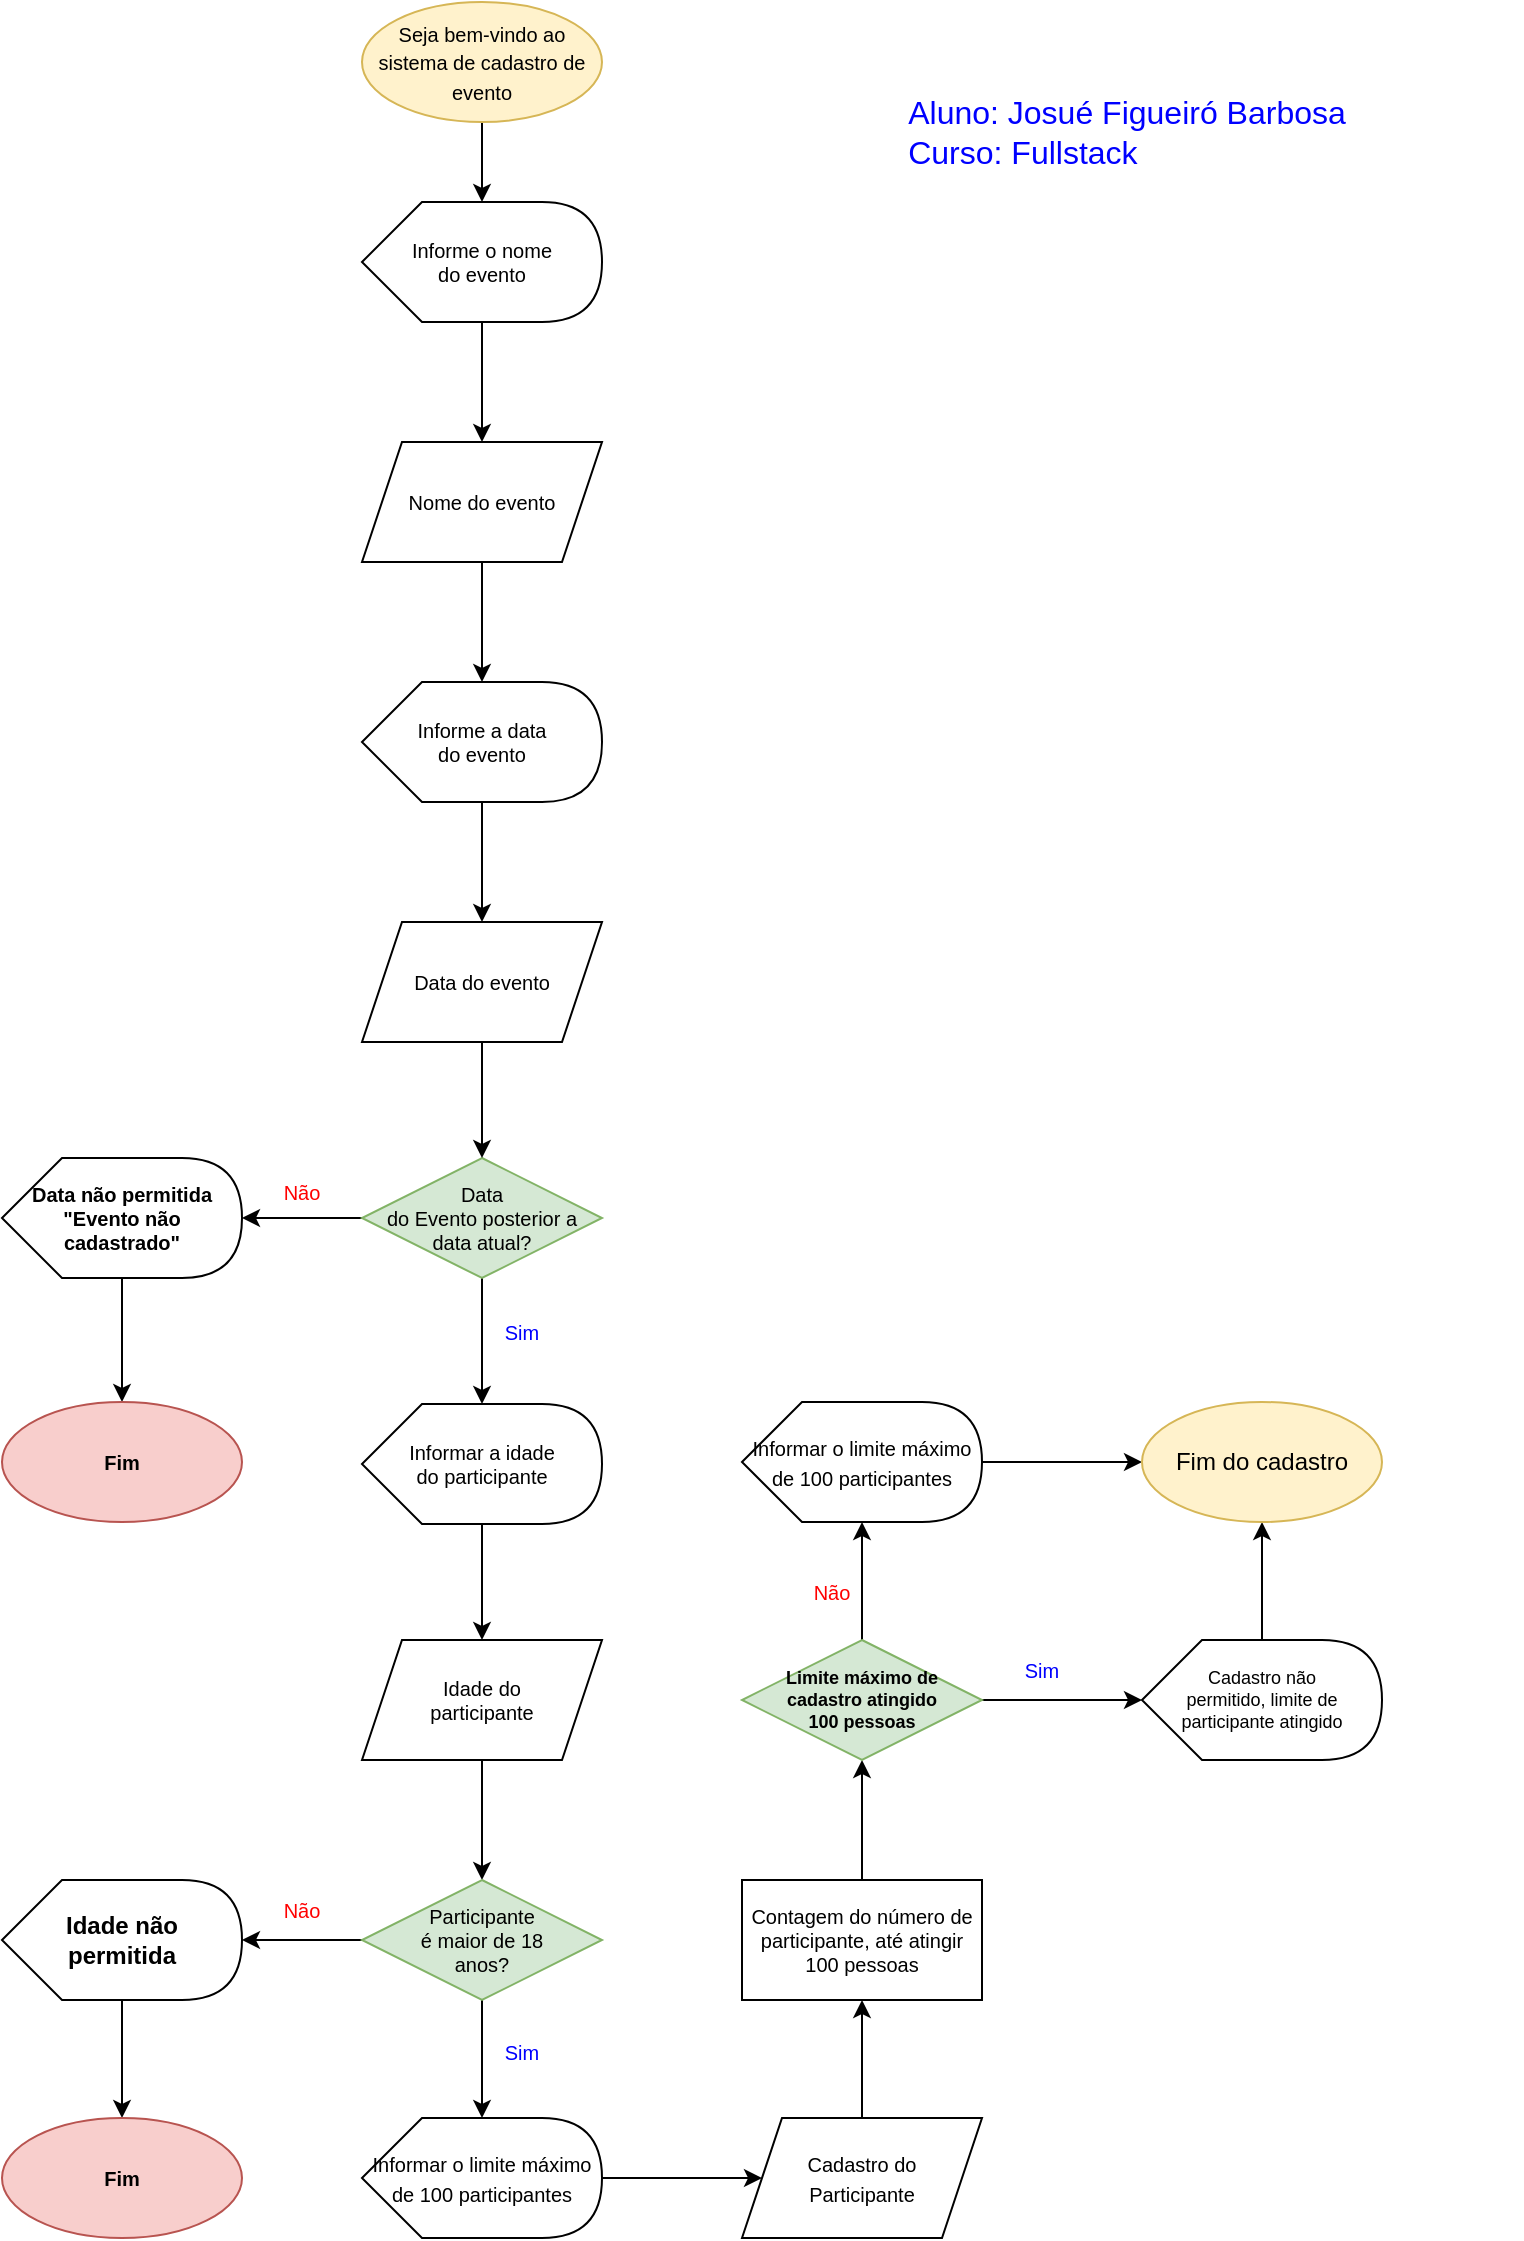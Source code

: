 <mxfile version="15.9.6" type="github">
  <diagram id="c-UCe-3wYkse3ktO9Hgi" name="Page-1">
    <mxGraphModel dx="868" dy="1581" grid="1" gridSize="10" guides="1" tooltips="1" connect="1" arrows="1" fold="1" page="1" pageScale="1" pageWidth="827" pageHeight="1169" math="0" shadow="0">
      <root>
        <mxCell id="0" />
        <mxCell id="1" parent="0" />
        <mxCell id="j1DzfyWoOEW-tvMOQWZR-35" value="" style="edgeStyle=orthogonalEdgeStyle;rounded=0;orthogonalLoop=1;jettySize=auto;html=1;fontSize=10;" parent="1" source="j1DzfyWoOEW-tvMOQWZR-5" target="j1DzfyWoOEW-tvMOQWZR-9" edge="1">
          <mxGeometry relative="1" as="geometry" />
        </mxCell>
        <mxCell id="j1DzfyWoOEW-tvMOQWZR-5" value="&lt;div style=&quot;font-size: 10px&quot;&gt;&lt;font style=&quot;font-size: 10px&quot;&gt;Informe o nome &lt;br&gt;&lt;/font&gt;&lt;/div&gt;&lt;div style=&quot;font-size: 10px&quot;&gt;&lt;font style=&quot;font-size: 10px&quot;&gt;do evento&lt;/font&gt;&lt;/div&gt;" style="shape=display;whiteSpace=wrap;html=1;" parent="1" vertex="1">
          <mxGeometry x="220" y="-1060" width="120" height="60" as="geometry" />
        </mxCell>
        <mxCell id="j1DzfyWoOEW-tvMOQWZR-45" value="" style="edgeStyle=orthogonalEdgeStyle;rounded=0;orthogonalLoop=1;jettySize=auto;html=1;fontSize=10;" parent="1" source="j1DzfyWoOEW-tvMOQWZR-7" target="j1DzfyWoOEW-tvMOQWZR-5" edge="1">
          <mxGeometry relative="1" as="geometry" />
        </mxCell>
        <mxCell id="j1DzfyWoOEW-tvMOQWZR-7" value="&lt;font style=&quot;font-size: 10px&quot;&gt;Seja bem-vindo ao sistema de cadastro de evento&lt;/font&gt;" style="ellipse;whiteSpace=wrap;html=1;fillColor=#fff2cc;strokeColor=#d6b656;" parent="1" vertex="1">
          <mxGeometry x="220" y="-1160" width="120" height="60" as="geometry" />
        </mxCell>
        <mxCell id="j1DzfyWoOEW-tvMOQWZR-36" value="" style="edgeStyle=orthogonalEdgeStyle;rounded=0;orthogonalLoop=1;jettySize=auto;html=1;fontSize=10;" parent="1" source="j1DzfyWoOEW-tvMOQWZR-9" target="j1DzfyWoOEW-tvMOQWZR-11" edge="1">
          <mxGeometry relative="1" as="geometry" />
        </mxCell>
        <mxCell id="j1DzfyWoOEW-tvMOQWZR-9" value="&lt;font style=&quot;font-size: 10px&quot;&gt;Nome do evento&lt;/font&gt;" style="shape=parallelogram;perimeter=parallelogramPerimeter;whiteSpace=wrap;html=1;fixedSize=1;" parent="1" vertex="1">
          <mxGeometry x="220" y="-940" width="120" height="60" as="geometry" />
        </mxCell>
        <mxCell id="j1DzfyWoOEW-tvMOQWZR-34" value="" style="edgeStyle=orthogonalEdgeStyle;rounded=0;orthogonalLoop=1;jettySize=auto;html=1;fontSize=10;" parent="1" source="j1DzfyWoOEW-tvMOQWZR-10" target="j1DzfyWoOEW-tvMOQWZR-30" edge="1">
          <mxGeometry relative="1" as="geometry" />
        </mxCell>
        <mxCell id="j1DzfyWoOEW-tvMOQWZR-39" value="" style="edgeStyle=orthogonalEdgeStyle;rounded=0;orthogonalLoop=1;jettySize=auto;html=1;fontSize=10;" parent="1" source="j1DzfyWoOEW-tvMOQWZR-10" target="j1DzfyWoOEW-tvMOQWZR-13" edge="1">
          <mxGeometry relative="1" as="geometry" />
        </mxCell>
        <mxCell id="j1DzfyWoOEW-tvMOQWZR-10" value="&lt;div style=&quot;font-size: 10px&quot;&gt;&lt;font style=&quot;font-size: 10px&quot;&gt;Data&lt;/font&gt;&lt;/div&gt;&lt;div style=&quot;font-size: 10px&quot;&gt;&lt;font style=&quot;font-size: 10px&quot;&gt; do Evento posterior a &lt;br&gt;&lt;/font&gt;&lt;/div&gt;&lt;div style=&quot;font-size: 10px&quot;&gt;&lt;font style=&quot;font-size: 10px&quot;&gt;data atual?&lt;br&gt;&lt;/font&gt;&lt;/div&gt;" style="rhombus;whiteSpace=wrap;html=1;fillColor=#d5e8d4;strokeColor=#82b366;" parent="1" vertex="1">
          <mxGeometry x="220" y="-582" width="120" height="60" as="geometry" />
        </mxCell>
        <mxCell id="j1DzfyWoOEW-tvMOQWZR-37" value="" style="edgeStyle=orthogonalEdgeStyle;rounded=0;orthogonalLoop=1;jettySize=auto;html=1;fontSize=10;" parent="1" source="j1DzfyWoOEW-tvMOQWZR-11" target="j1DzfyWoOEW-tvMOQWZR-12" edge="1">
          <mxGeometry relative="1" as="geometry" />
        </mxCell>
        <mxCell id="j1DzfyWoOEW-tvMOQWZR-11" value="&lt;div style=&quot;font-size: 10px&quot;&gt;&lt;font style=&quot;font-size: 10px&quot;&gt;Informe a data &lt;br&gt;&lt;/font&gt;&lt;/div&gt;&lt;div style=&quot;font-size: 10px&quot;&gt;&lt;font style=&quot;font-size: 10px&quot;&gt;do evento&lt;/font&gt;&lt;/div&gt;" style="shape=display;whiteSpace=wrap;html=1;" parent="1" vertex="1">
          <mxGeometry x="220" y="-820" width="120" height="60" as="geometry" />
        </mxCell>
        <mxCell id="j1DzfyWoOEW-tvMOQWZR-38" value="" style="edgeStyle=orthogonalEdgeStyle;rounded=0;orthogonalLoop=1;jettySize=auto;html=1;fontSize=10;" parent="1" source="j1DzfyWoOEW-tvMOQWZR-12" target="j1DzfyWoOEW-tvMOQWZR-10" edge="1">
          <mxGeometry relative="1" as="geometry" />
        </mxCell>
        <mxCell id="j1DzfyWoOEW-tvMOQWZR-12" value="&lt;font style=&quot;font-size: 10px&quot;&gt;Data do evento&lt;/font&gt;" style="shape=parallelogram;perimeter=parallelogramPerimeter;whiteSpace=wrap;html=1;fixedSize=1;" parent="1" vertex="1">
          <mxGeometry x="220" y="-700" width="120" height="60" as="geometry" />
        </mxCell>
        <mxCell id="j1DzfyWoOEW-tvMOQWZR-40" value="" style="edgeStyle=orthogonalEdgeStyle;rounded=0;orthogonalLoop=1;jettySize=auto;html=1;fontSize=10;" parent="1" source="j1DzfyWoOEW-tvMOQWZR-13" target="j1DzfyWoOEW-tvMOQWZR-14" edge="1">
          <mxGeometry relative="1" as="geometry" />
        </mxCell>
        <mxCell id="j1DzfyWoOEW-tvMOQWZR-13" value="&lt;div style=&quot;font-size: 10px&quot;&gt;&lt;font style=&quot;font-size: 10px&quot;&gt;Informar a idade &lt;br&gt;&lt;/font&gt;&lt;/div&gt;&lt;div style=&quot;font-size: 10px&quot;&gt;&lt;font style=&quot;font-size: 10px&quot;&gt;do participante&lt;/font&gt;&lt;/div&gt;" style="shape=display;whiteSpace=wrap;html=1;" parent="1" vertex="1">
          <mxGeometry x="220" y="-459" width="120" height="60" as="geometry" />
        </mxCell>
        <mxCell id="j1DzfyWoOEW-tvMOQWZR-41" value="" style="edgeStyle=orthogonalEdgeStyle;rounded=0;orthogonalLoop=1;jettySize=auto;html=1;fontSize=10;" parent="1" source="j1DzfyWoOEW-tvMOQWZR-14" target="j1DzfyWoOEW-tvMOQWZR-15" edge="1">
          <mxGeometry relative="1" as="geometry" />
        </mxCell>
        <mxCell id="j1DzfyWoOEW-tvMOQWZR-14" value="&lt;div style=&quot;font-size: 10px&quot;&gt;&lt;font style=&quot;font-size: 10px&quot;&gt;Idade do &lt;br&gt;&lt;/font&gt;&lt;/div&gt;&lt;div style=&quot;font-size: 10px&quot;&gt;&lt;font style=&quot;font-size: 10px&quot;&gt;participante&lt;/font&gt;&lt;/div&gt;" style="shape=parallelogram;perimeter=parallelogramPerimeter;whiteSpace=wrap;html=1;fixedSize=1;" parent="1" vertex="1">
          <mxGeometry x="220" y="-341" width="120" height="60" as="geometry" />
        </mxCell>
        <mxCell id="j1DzfyWoOEW-tvMOQWZR-42" value="" style="edgeStyle=orthogonalEdgeStyle;rounded=0;orthogonalLoop=1;jettySize=auto;html=1;fontSize=10;" parent="1" source="j1DzfyWoOEW-tvMOQWZR-15" target="j1DzfyWoOEW-tvMOQWZR-16" edge="1">
          <mxGeometry relative="1" as="geometry" />
        </mxCell>
        <mxCell id="j1DzfyWoOEW-tvMOQWZR-49" value="" style="edgeStyle=orthogonalEdgeStyle;rounded=0;orthogonalLoop=1;jettySize=auto;html=1;fontSize=10;" parent="1" source="j1DzfyWoOEW-tvMOQWZR-15" target="j1DzfyWoOEW-tvMOQWZR-47" edge="1">
          <mxGeometry relative="1" as="geometry" />
        </mxCell>
        <mxCell id="j1DzfyWoOEW-tvMOQWZR-15" value="&lt;div style=&quot;font-size: 10px&quot;&gt;&lt;font style=&quot;font-size: 10px&quot;&gt;Participante &lt;br&gt;&lt;/font&gt;&lt;/div&gt;&lt;div style=&quot;font-size: 10px&quot;&gt;&lt;font style=&quot;font-size: 10px&quot;&gt;é maior de 18 &lt;br&gt;&lt;/font&gt;&lt;/div&gt;&lt;div style=&quot;font-size: 10px&quot;&gt;&lt;font style=&quot;font-size: 10px&quot;&gt;anos?&lt;/font&gt;&lt;/div&gt;" style="rhombus;whiteSpace=wrap;html=1;fillColor=#d5e8d4;strokeColor=#82b366;" parent="1" vertex="1">
          <mxGeometry x="220" y="-221" width="120" height="60" as="geometry" />
        </mxCell>
        <mxCell id="j1DzfyWoOEW-tvMOQWZR-54" value="" style="edgeStyle=orthogonalEdgeStyle;rounded=0;orthogonalLoop=1;jettySize=auto;html=1;fontSize=10;" parent="1" source="j1DzfyWoOEW-tvMOQWZR-16" target="j1DzfyWoOEW-tvMOQWZR-53" edge="1">
          <mxGeometry relative="1" as="geometry" />
        </mxCell>
        <mxCell id="j1DzfyWoOEW-tvMOQWZR-16" value="&lt;font style=&quot;font-size: 10px&quot;&gt;Informar o limite máximo de 100 participantes&lt;/font&gt;" style="shape=display;whiteSpace=wrap;html=1;" parent="1" vertex="1">
          <mxGeometry x="220" y="-102" width="120" height="60" as="geometry" />
        </mxCell>
        <mxCell id="j1DzfyWoOEW-tvMOQWZR-63" value="" style="edgeStyle=orthogonalEdgeStyle;rounded=0;orthogonalLoop=1;jettySize=auto;html=1;fontSize=10;" parent="1" source="j1DzfyWoOEW-tvMOQWZR-18" target="j1DzfyWoOEW-tvMOQWZR-60" edge="1">
          <mxGeometry relative="1" as="geometry" />
        </mxCell>
        <mxCell id="j1DzfyWoOEW-tvMOQWZR-18" value="&lt;div style=&quot;font-size: 9px&quot; align=&quot;center&quot;&gt;&lt;font style=&quot;font-size: 9px&quot;&gt;Cadastro não &lt;br&gt;&lt;/font&gt;&lt;/div&gt;&lt;div style=&quot;font-size: 9px&quot; align=&quot;center&quot;&gt;&lt;font style=&quot;font-size: 9px&quot;&gt;permitido, limite de&lt;/font&gt;&lt;/div&gt;&lt;div style=&quot;font-size: 9px&quot; align=&quot;center&quot;&gt;&lt;font style=&quot;font-size: 9px&quot;&gt;participante atingido&lt;/font&gt;&lt;/div&gt;" style="shape=display;whiteSpace=wrap;html=1;align=center;" parent="1" vertex="1">
          <mxGeometry x="610" y="-341" width="120" height="60" as="geometry" />
        </mxCell>
        <mxCell id="j1DzfyWoOEW-tvMOQWZR-33" value="" style="edgeStyle=orthogonalEdgeStyle;rounded=0;orthogonalLoop=1;jettySize=auto;html=1;fontSize=10;" parent="1" source="j1DzfyWoOEW-tvMOQWZR-30" target="j1DzfyWoOEW-tvMOQWZR-32" edge="1">
          <mxGeometry relative="1" as="geometry" />
        </mxCell>
        <mxCell id="j1DzfyWoOEW-tvMOQWZR-30" value="&lt;div style=&quot;font-size: 10px&quot;&gt;&lt;b&gt;&lt;font style=&quot;font-size: 10px&quot;&gt;Data não permitida &lt;br&gt;&lt;/font&gt;&lt;/b&gt;&lt;/div&gt;&lt;div style=&quot;font-size: 10px&quot;&gt;&lt;b&gt;&lt;font style=&quot;font-size: 10px&quot;&gt;&quot;Evento não cadastrado&quot;&lt;br&gt;&lt;/font&gt;&lt;/b&gt;&lt;/div&gt;" style="shape=display;whiteSpace=wrap;html=1;" parent="1" vertex="1">
          <mxGeometry x="40" y="-582" width="120" height="60" as="geometry" />
        </mxCell>
        <mxCell id="j1DzfyWoOEW-tvMOQWZR-32" value="&lt;div style=&quot;font-size: 10px&quot;&gt;&lt;b&gt;&lt;font style=&quot;font-size: 10px&quot;&gt;Fim&lt;/font&gt;&lt;/b&gt;&lt;/div&gt;" style="ellipse;whiteSpace=wrap;html=1;fillColor=#f8cecc;strokeColor=#b85450;" parent="1" vertex="1">
          <mxGeometry x="40" y="-460" width="120" height="60" as="geometry" />
        </mxCell>
        <mxCell id="j1DzfyWoOEW-tvMOQWZR-43" value="&lt;font color=&quot;#FF0000&quot;&gt;Não&lt;/font&gt;" style="text;html=1;strokeColor=none;fillColor=none;align=center;verticalAlign=middle;whiteSpace=wrap;rounded=0;fontSize=10;" parent="1" vertex="1">
          <mxGeometry x="160" y="-580" width="60" height="30" as="geometry" />
        </mxCell>
        <mxCell id="j1DzfyWoOEW-tvMOQWZR-44" value="&lt;font color=&quot;#0000FF&quot;&gt;Sim&lt;/font&gt;" style="text;html=1;strokeColor=none;fillColor=none;align=center;verticalAlign=middle;whiteSpace=wrap;rounded=0;fontSize=10;" parent="1" vertex="1">
          <mxGeometry x="270" y="-510" width="60" height="30" as="geometry" />
        </mxCell>
        <mxCell id="j1DzfyWoOEW-tvMOQWZR-46" value="" style="edgeStyle=orthogonalEdgeStyle;rounded=0;orthogonalLoop=1;jettySize=auto;html=1;fontSize=10;" parent="1" source="j1DzfyWoOEW-tvMOQWZR-47" target="j1DzfyWoOEW-tvMOQWZR-48" edge="1">
          <mxGeometry relative="1" as="geometry" />
        </mxCell>
        <mxCell id="j1DzfyWoOEW-tvMOQWZR-47" value="&lt;div&gt;&lt;b&gt;Idade não&lt;/b&gt;&lt;/div&gt;&lt;div&gt;&lt;b&gt;permitida&lt;br&gt;&lt;/b&gt;&lt;/div&gt;" style="shape=display;whiteSpace=wrap;html=1;" parent="1" vertex="1">
          <mxGeometry x="40" y="-221" width="120" height="60" as="geometry" />
        </mxCell>
        <mxCell id="j1DzfyWoOEW-tvMOQWZR-48" value="&lt;div style=&quot;font-size: 10px&quot;&gt;&lt;b&gt;&lt;font style=&quot;font-size: 10px&quot;&gt;Fim&lt;/font&gt;&lt;/b&gt;&lt;/div&gt;" style="ellipse;whiteSpace=wrap;html=1;fillColor=#f8cecc;strokeColor=#b85450;" parent="1" vertex="1">
          <mxGeometry x="40" y="-102" width="120" height="60" as="geometry" />
        </mxCell>
        <mxCell id="j1DzfyWoOEW-tvMOQWZR-51" value="&lt;font color=&quot;#FF0000&quot;&gt;Não&lt;/font&gt;" style="text;html=1;strokeColor=none;fillColor=none;align=center;verticalAlign=middle;whiteSpace=wrap;rounded=0;fontSize=10;" parent="1" vertex="1">
          <mxGeometry x="160" y="-221" width="60" height="30" as="geometry" />
        </mxCell>
        <mxCell id="j1DzfyWoOEW-tvMOQWZR-52" value="&lt;font color=&quot;#0000FF&quot;&gt;Sim&lt;/font&gt;" style="text;html=1;strokeColor=none;fillColor=none;align=center;verticalAlign=middle;whiteSpace=wrap;rounded=0;fontSize=10;" parent="1" vertex="1">
          <mxGeometry x="270" y="-150" width="60" height="30" as="geometry" />
        </mxCell>
        <mxCell id="j1DzfyWoOEW-tvMOQWZR-56" value="" style="edgeStyle=orthogonalEdgeStyle;rounded=0;orthogonalLoop=1;jettySize=auto;html=1;fontSize=10;" parent="1" source="j1DzfyWoOEW-tvMOQWZR-53" target="j1DzfyWoOEW-tvMOQWZR-55" edge="1">
          <mxGeometry relative="1" as="geometry" />
        </mxCell>
        <mxCell id="j1DzfyWoOEW-tvMOQWZR-53" value="&lt;div&gt;&lt;font style=&quot;font-size: 10px&quot;&gt;Cadastro do &lt;br&gt;&lt;/font&gt;&lt;/div&gt;&lt;div&gt;&lt;font style=&quot;font-size: 10px&quot;&gt;Participante&lt;/font&gt;&lt;/div&gt;" style="shape=parallelogram;perimeter=parallelogramPerimeter;whiteSpace=wrap;html=1;fixedSize=1;" parent="1" vertex="1">
          <mxGeometry x="410" y="-102" width="120" height="60" as="geometry" />
        </mxCell>
        <mxCell id="j1DzfyWoOEW-tvMOQWZR-58" value="" style="edgeStyle=orthogonalEdgeStyle;rounded=0;orthogonalLoop=1;jettySize=auto;html=1;fontSize=10;" parent="1" source="j1DzfyWoOEW-tvMOQWZR-55" target="j1DzfyWoOEW-tvMOQWZR-57" edge="1">
          <mxGeometry relative="1" as="geometry" />
        </mxCell>
        <mxCell id="j1DzfyWoOEW-tvMOQWZR-55" value="Contagem do número de participante, até atingir 100 pessoas" style="rounded=0;whiteSpace=wrap;html=1;fontSize=10;" parent="1" vertex="1">
          <mxGeometry x="410" y="-221" width="120" height="60" as="geometry" />
        </mxCell>
        <mxCell id="j1DzfyWoOEW-tvMOQWZR-61" value="" style="edgeStyle=orthogonalEdgeStyle;rounded=0;orthogonalLoop=1;jettySize=auto;html=1;fontSize=10;" parent="1" source="j1DzfyWoOEW-tvMOQWZR-57" target="j1DzfyWoOEW-tvMOQWZR-59" edge="1">
          <mxGeometry relative="1" as="geometry" />
        </mxCell>
        <mxCell id="j1DzfyWoOEW-tvMOQWZR-62" value="" style="edgeStyle=orthogonalEdgeStyle;rounded=0;orthogonalLoop=1;jettySize=auto;html=1;fontSize=10;" parent="1" source="j1DzfyWoOEW-tvMOQWZR-57" target="j1DzfyWoOEW-tvMOQWZR-18" edge="1">
          <mxGeometry relative="1" as="geometry" />
        </mxCell>
        <mxCell id="j1DzfyWoOEW-tvMOQWZR-57" value="&lt;div style=&quot;font-size: 9px&quot;&gt;&lt;font style=&quot;font-size: 9px&quot;&gt;&lt;b&gt;&lt;font style=&quot;font-size: 9px&quot;&gt;Limite máximo de &lt;br&gt;&lt;/font&gt;&lt;/b&gt;&lt;/font&gt;&lt;/div&gt;&lt;div style=&quot;font-size: 9px&quot;&gt;&lt;font style=&quot;font-size: 9px&quot;&gt;&lt;b&gt;&lt;font style=&quot;font-size: 9px&quot;&gt;cadastro atingido&lt;/font&gt;&lt;/b&gt;&lt;/font&gt;&lt;/div&gt;&lt;div style=&quot;font-size: 9px&quot;&gt;&lt;font style=&quot;font-size: 9px&quot;&gt;&lt;b&gt;&lt;font style=&quot;font-size: 9px&quot;&gt;100 pessoas&lt;br&gt;&lt;/font&gt;&lt;/b&gt;&lt;/font&gt;&lt;/div&gt;" style="rhombus;whiteSpace=wrap;html=1;fillColor=#d5e8d4;strokeColor=#82b366;" parent="1" vertex="1">
          <mxGeometry x="410" y="-341" width="120" height="60" as="geometry" />
        </mxCell>
        <mxCell id="j1DzfyWoOEW-tvMOQWZR-64" value="" style="edgeStyle=orthogonalEdgeStyle;rounded=0;orthogonalLoop=1;jettySize=auto;html=1;fontSize=10;" parent="1" source="j1DzfyWoOEW-tvMOQWZR-59" target="j1DzfyWoOEW-tvMOQWZR-60" edge="1">
          <mxGeometry relative="1" as="geometry" />
        </mxCell>
        <mxCell id="j1DzfyWoOEW-tvMOQWZR-59" value="&lt;font style=&quot;font-size: 10px&quot;&gt;Informar o limite máximo de 100 participantes&lt;/font&gt;" style="shape=display;whiteSpace=wrap;html=1;" parent="1" vertex="1">
          <mxGeometry x="410" y="-460" width="120" height="60" as="geometry" />
        </mxCell>
        <mxCell id="j1DzfyWoOEW-tvMOQWZR-60" value="Fim do cadastro" style="ellipse;whiteSpace=wrap;html=1;fillColor=#fff2cc;strokeColor=#d6b656;" parent="1" vertex="1">
          <mxGeometry x="610" y="-460" width="120" height="60" as="geometry" />
        </mxCell>
        <mxCell id="j1DzfyWoOEW-tvMOQWZR-65" value="&lt;font color=&quot;#FF0000&quot;&gt;Não&lt;/font&gt;" style="text;html=1;strokeColor=none;fillColor=none;align=center;verticalAlign=middle;whiteSpace=wrap;rounded=0;fontSize=10;" parent="1" vertex="1">
          <mxGeometry x="425" y="-380" width="60" height="30" as="geometry" />
        </mxCell>
        <mxCell id="j1DzfyWoOEW-tvMOQWZR-66" value="&lt;font color=&quot;#0000FF&quot;&gt;Sim&lt;/font&gt;" style="text;html=1;strokeColor=none;fillColor=none;align=center;verticalAlign=middle;whiteSpace=wrap;rounded=0;fontSize=10;" parent="1" vertex="1">
          <mxGeometry x="530" y="-341" width="60" height="30" as="geometry" />
        </mxCell>
        <mxCell id="j1DzfyWoOEW-tvMOQWZR-67" value="&lt;div&gt;&lt;font style=&quot;font-size: 16px&quot;&gt;Aluno: Josué Figueiró Barbosa &lt;br&gt;&lt;/font&gt;&lt;/div&gt;&lt;div align=&quot;left&quot;&gt;&lt;font style=&quot;font-size: 16px&quot;&gt;Curso: Fullstack&lt;br&gt;&lt;/font&gt;&lt;/div&gt;" style="text;html=1;strokeColor=none;fillColor=none;align=center;verticalAlign=middle;whiteSpace=wrap;rounded=0;fontSize=9;fontColor=#0000FF;" parent="1" vertex="1">
          <mxGeometry x="405" y="-1150" width="395" height="110" as="geometry" />
        </mxCell>
      </root>
    </mxGraphModel>
  </diagram>
</mxfile>
